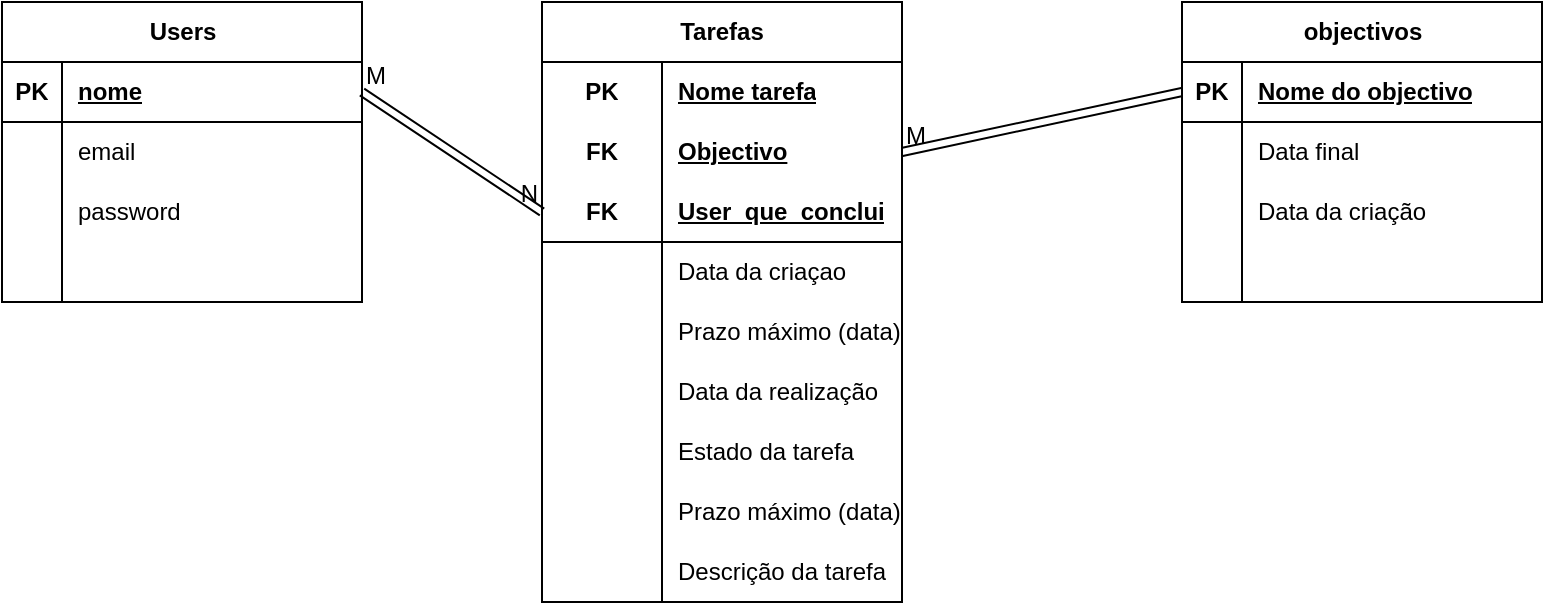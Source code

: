<mxfile version="21.5.0">
  <diagram name="Página-1" id="1-awkbnJApiXkyKhMDg7">
    <mxGraphModel dx="1250" dy="581" grid="1" gridSize="10" guides="1" tooltips="1" connect="1" arrows="1" fold="1" page="1" pageScale="1" pageWidth="827" pageHeight="1169" math="0" shadow="0">
      <root>
        <mxCell id="0" />
        <mxCell id="1" parent="0" />
        <mxCell id="VSvaI7dz2AeNqrB9DO6Z-1" value="Users" style="shape=table;startSize=30;container=1;collapsible=1;childLayout=tableLayout;fixedRows=1;rowLines=0;fontStyle=1;align=center;resizeLast=1;html=1;" vertex="1" parent="1">
          <mxGeometry x="10" y="160" width="180" height="150" as="geometry" />
        </mxCell>
        <mxCell id="VSvaI7dz2AeNqrB9DO6Z-2" value="" style="shape=tableRow;horizontal=0;startSize=0;swimlaneHead=0;swimlaneBody=0;fillColor=none;collapsible=0;dropTarget=0;points=[[0,0.5],[1,0.5]];portConstraint=eastwest;top=0;left=0;right=0;bottom=1;" vertex="1" parent="VSvaI7dz2AeNqrB9DO6Z-1">
          <mxGeometry y="30" width="180" height="30" as="geometry" />
        </mxCell>
        <mxCell id="VSvaI7dz2AeNqrB9DO6Z-3" value="PK" style="shape=partialRectangle;connectable=0;fillColor=none;top=0;left=0;bottom=0;right=0;fontStyle=1;overflow=hidden;whiteSpace=wrap;html=1;" vertex="1" parent="VSvaI7dz2AeNqrB9DO6Z-2">
          <mxGeometry width="30" height="30" as="geometry">
            <mxRectangle width="30" height="30" as="alternateBounds" />
          </mxGeometry>
        </mxCell>
        <mxCell id="VSvaI7dz2AeNqrB9DO6Z-4" value="nome" style="shape=partialRectangle;connectable=0;fillColor=none;top=0;left=0;bottom=0;right=0;align=left;spacingLeft=6;fontStyle=5;overflow=hidden;whiteSpace=wrap;html=1;" vertex="1" parent="VSvaI7dz2AeNqrB9DO6Z-2">
          <mxGeometry x="30" width="150" height="30" as="geometry">
            <mxRectangle width="150" height="30" as="alternateBounds" />
          </mxGeometry>
        </mxCell>
        <mxCell id="VSvaI7dz2AeNqrB9DO6Z-5" value="" style="shape=tableRow;horizontal=0;startSize=0;swimlaneHead=0;swimlaneBody=0;fillColor=none;collapsible=0;dropTarget=0;points=[[0,0.5],[1,0.5]];portConstraint=eastwest;top=0;left=0;right=0;bottom=0;" vertex="1" parent="VSvaI7dz2AeNqrB9DO6Z-1">
          <mxGeometry y="60" width="180" height="30" as="geometry" />
        </mxCell>
        <mxCell id="VSvaI7dz2AeNqrB9DO6Z-6" value="" style="shape=partialRectangle;connectable=0;fillColor=none;top=0;left=0;bottom=0;right=0;editable=1;overflow=hidden;whiteSpace=wrap;html=1;" vertex="1" parent="VSvaI7dz2AeNqrB9DO6Z-5">
          <mxGeometry width="30" height="30" as="geometry">
            <mxRectangle width="30" height="30" as="alternateBounds" />
          </mxGeometry>
        </mxCell>
        <mxCell id="VSvaI7dz2AeNqrB9DO6Z-7" value="email" style="shape=partialRectangle;connectable=0;fillColor=none;top=0;left=0;bottom=0;right=0;align=left;spacingLeft=6;overflow=hidden;whiteSpace=wrap;html=1;" vertex="1" parent="VSvaI7dz2AeNqrB9DO6Z-5">
          <mxGeometry x="30" width="150" height="30" as="geometry">
            <mxRectangle width="150" height="30" as="alternateBounds" />
          </mxGeometry>
        </mxCell>
        <mxCell id="VSvaI7dz2AeNqrB9DO6Z-8" value="" style="shape=tableRow;horizontal=0;startSize=0;swimlaneHead=0;swimlaneBody=0;fillColor=none;collapsible=0;dropTarget=0;points=[[0,0.5],[1,0.5]];portConstraint=eastwest;top=0;left=0;right=0;bottom=0;" vertex="1" parent="VSvaI7dz2AeNqrB9DO6Z-1">
          <mxGeometry y="90" width="180" height="30" as="geometry" />
        </mxCell>
        <mxCell id="VSvaI7dz2AeNqrB9DO6Z-9" value="" style="shape=partialRectangle;connectable=0;fillColor=none;top=0;left=0;bottom=0;right=0;editable=1;overflow=hidden;whiteSpace=wrap;html=1;" vertex="1" parent="VSvaI7dz2AeNqrB9DO6Z-8">
          <mxGeometry width="30" height="30" as="geometry">
            <mxRectangle width="30" height="30" as="alternateBounds" />
          </mxGeometry>
        </mxCell>
        <mxCell id="VSvaI7dz2AeNqrB9DO6Z-10" value="password" style="shape=partialRectangle;connectable=0;fillColor=none;top=0;left=0;bottom=0;right=0;align=left;spacingLeft=6;overflow=hidden;whiteSpace=wrap;html=1;" vertex="1" parent="VSvaI7dz2AeNqrB9DO6Z-8">
          <mxGeometry x="30" width="150" height="30" as="geometry">
            <mxRectangle width="150" height="30" as="alternateBounds" />
          </mxGeometry>
        </mxCell>
        <mxCell id="VSvaI7dz2AeNqrB9DO6Z-11" value="" style="shape=tableRow;horizontal=0;startSize=0;swimlaneHead=0;swimlaneBody=0;fillColor=none;collapsible=0;dropTarget=0;points=[[0,0.5],[1,0.5]];portConstraint=eastwest;top=0;left=0;right=0;bottom=0;" vertex="1" parent="VSvaI7dz2AeNqrB9DO6Z-1">
          <mxGeometry y="120" width="180" height="30" as="geometry" />
        </mxCell>
        <mxCell id="VSvaI7dz2AeNqrB9DO6Z-12" value="" style="shape=partialRectangle;connectable=0;fillColor=none;top=0;left=0;bottom=0;right=0;editable=1;overflow=hidden;whiteSpace=wrap;html=1;" vertex="1" parent="VSvaI7dz2AeNqrB9DO6Z-11">
          <mxGeometry width="30" height="30" as="geometry">
            <mxRectangle width="30" height="30" as="alternateBounds" />
          </mxGeometry>
        </mxCell>
        <mxCell id="VSvaI7dz2AeNqrB9DO6Z-13" value="" style="shape=partialRectangle;connectable=0;fillColor=none;top=0;left=0;bottom=0;right=0;align=left;spacingLeft=6;overflow=hidden;whiteSpace=wrap;html=1;" vertex="1" parent="VSvaI7dz2AeNqrB9DO6Z-11">
          <mxGeometry x="30" width="150" height="30" as="geometry">
            <mxRectangle width="150" height="30" as="alternateBounds" />
          </mxGeometry>
        </mxCell>
        <mxCell id="VSvaI7dz2AeNqrB9DO6Z-14" value="objectivos" style="shape=table;startSize=30;container=1;collapsible=1;childLayout=tableLayout;fixedRows=1;rowLines=0;fontStyle=1;align=center;resizeLast=1;html=1;" vertex="1" parent="1">
          <mxGeometry x="600" y="160" width="180" height="150" as="geometry" />
        </mxCell>
        <mxCell id="VSvaI7dz2AeNqrB9DO6Z-15" value="" style="shape=tableRow;horizontal=0;startSize=0;swimlaneHead=0;swimlaneBody=0;fillColor=none;collapsible=0;dropTarget=0;points=[[0,0.5],[1,0.5]];portConstraint=eastwest;top=0;left=0;right=0;bottom=1;" vertex="1" parent="VSvaI7dz2AeNqrB9DO6Z-14">
          <mxGeometry y="30" width="180" height="30" as="geometry" />
        </mxCell>
        <mxCell id="VSvaI7dz2AeNqrB9DO6Z-16" value="PK" style="shape=partialRectangle;connectable=0;fillColor=none;top=0;left=0;bottom=0;right=0;fontStyle=1;overflow=hidden;whiteSpace=wrap;html=1;" vertex="1" parent="VSvaI7dz2AeNqrB9DO6Z-15">
          <mxGeometry width="30" height="30" as="geometry">
            <mxRectangle width="30" height="30" as="alternateBounds" />
          </mxGeometry>
        </mxCell>
        <mxCell id="VSvaI7dz2AeNqrB9DO6Z-17" value="Nome do objectivo" style="shape=partialRectangle;connectable=0;fillColor=none;top=0;left=0;bottom=0;right=0;align=left;spacingLeft=6;fontStyle=5;overflow=hidden;whiteSpace=wrap;html=1;" vertex="1" parent="VSvaI7dz2AeNqrB9DO6Z-15">
          <mxGeometry x="30" width="150" height="30" as="geometry">
            <mxRectangle width="150" height="30" as="alternateBounds" />
          </mxGeometry>
        </mxCell>
        <mxCell id="VSvaI7dz2AeNqrB9DO6Z-18" value="" style="shape=tableRow;horizontal=0;startSize=0;swimlaneHead=0;swimlaneBody=0;fillColor=none;collapsible=0;dropTarget=0;points=[[0,0.5],[1,0.5]];portConstraint=eastwest;top=0;left=0;right=0;bottom=0;" vertex="1" parent="VSvaI7dz2AeNqrB9DO6Z-14">
          <mxGeometry y="60" width="180" height="30" as="geometry" />
        </mxCell>
        <mxCell id="VSvaI7dz2AeNqrB9DO6Z-19" value="" style="shape=partialRectangle;connectable=0;fillColor=none;top=0;left=0;bottom=0;right=0;editable=1;overflow=hidden;whiteSpace=wrap;html=1;" vertex="1" parent="VSvaI7dz2AeNqrB9DO6Z-18">
          <mxGeometry width="30" height="30" as="geometry">
            <mxRectangle width="30" height="30" as="alternateBounds" />
          </mxGeometry>
        </mxCell>
        <mxCell id="VSvaI7dz2AeNqrB9DO6Z-20" value="Data final" style="shape=partialRectangle;connectable=0;fillColor=none;top=0;left=0;bottom=0;right=0;align=left;spacingLeft=6;overflow=hidden;whiteSpace=wrap;html=1;" vertex="1" parent="VSvaI7dz2AeNqrB9DO6Z-18">
          <mxGeometry x="30" width="150" height="30" as="geometry">
            <mxRectangle width="150" height="30" as="alternateBounds" />
          </mxGeometry>
        </mxCell>
        <mxCell id="VSvaI7dz2AeNqrB9DO6Z-21" value="" style="shape=tableRow;horizontal=0;startSize=0;swimlaneHead=0;swimlaneBody=0;fillColor=none;collapsible=0;dropTarget=0;points=[[0,0.5],[1,0.5]];portConstraint=eastwest;top=0;left=0;right=0;bottom=0;" vertex="1" parent="VSvaI7dz2AeNqrB9DO6Z-14">
          <mxGeometry y="90" width="180" height="30" as="geometry" />
        </mxCell>
        <mxCell id="VSvaI7dz2AeNqrB9DO6Z-22" value="" style="shape=partialRectangle;connectable=0;fillColor=none;top=0;left=0;bottom=0;right=0;editable=1;overflow=hidden;whiteSpace=wrap;html=1;" vertex="1" parent="VSvaI7dz2AeNqrB9DO6Z-21">
          <mxGeometry width="30" height="30" as="geometry">
            <mxRectangle width="30" height="30" as="alternateBounds" />
          </mxGeometry>
        </mxCell>
        <mxCell id="VSvaI7dz2AeNqrB9DO6Z-23" value="Data da criação" style="shape=partialRectangle;connectable=0;fillColor=none;top=0;left=0;bottom=0;right=0;align=left;spacingLeft=6;overflow=hidden;whiteSpace=wrap;html=1;" vertex="1" parent="VSvaI7dz2AeNqrB9DO6Z-21">
          <mxGeometry x="30" width="150" height="30" as="geometry">
            <mxRectangle width="150" height="30" as="alternateBounds" />
          </mxGeometry>
        </mxCell>
        <mxCell id="VSvaI7dz2AeNqrB9DO6Z-24" value="" style="shape=tableRow;horizontal=0;startSize=0;swimlaneHead=0;swimlaneBody=0;fillColor=none;collapsible=0;dropTarget=0;points=[[0,0.5],[1,0.5]];portConstraint=eastwest;top=0;left=0;right=0;bottom=0;" vertex="1" parent="VSvaI7dz2AeNqrB9DO6Z-14">
          <mxGeometry y="120" width="180" height="30" as="geometry" />
        </mxCell>
        <mxCell id="VSvaI7dz2AeNqrB9DO6Z-25" value="" style="shape=partialRectangle;connectable=0;fillColor=none;top=0;left=0;bottom=0;right=0;editable=1;overflow=hidden;whiteSpace=wrap;html=1;" vertex="1" parent="VSvaI7dz2AeNqrB9DO6Z-24">
          <mxGeometry width="30" height="30" as="geometry">
            <mxRectangle width="30" height="30" as="alternateBounds" />
          </mxGeometry>
        </mxCell>
        <mxCell id="VSvaI7dz2AeNqrB9DO6Z-26" value="" style="shape=partialRectangle;connectable=0;fillColor=none;top=0;left=0;bottom=0;right=0;align=left;spacingLeft=6;overflow=hidden;whiteSpace=wrap;html=1;" vertex="1" parent="VSvaI7dz2AeNqrB9DO6Z-24">
          <mxGeometry x="30" width="150" height="30" as="geometry">
            <mxRectangle width="150" height="30" as="alternateBounds" />
          </mxGeometry>
        </mxCell>
        <mxCell id="VSvaI7dz2AeNqrB9DO6Z-40" value="Tarefas" style="shape=table;startSize=30;container=0;collapsible=1;childLayout=tableLayout;fixedRows=1;rowLines=0;fontStyle=1;align=center;resizeLast=1;html=1;whiteSpace=wrap;" vertex="1" parent="1">
          <mxGeometry x="280" y="160" width="180" height="300" as="geometry" />
        </mxCell>
        <mxCell id="VSvaI7dz2AeNqrB9DO6Z-41" value="" style="shape=tableRow;horizontal=0;startSize=0;swimlaneHead=0;swimlaneBody=0;fillColor=none;collapsible=0;dropTarget=0;points=[[0,0.5],[1,0.5]];portConstraint=eastwest;top=0;left=0;right=0;bottom=0;html=1;" vertex="1" parent="VSvaI7dz2AeNqrB9DO6Z-40">
          <mxGeometry y="30" width="180" height="30" as="geometry" />
        </mxCell>
        <mxCell id="VSvaI7dz2AeNqrB9DO6Z-42" value="PK" style="shape=partialRectangle;connectable=0;fillColor=none;top=0;left=0;bottom=0;right=0;fontStyle=1;overflow=hidden;html=1;whiteSpace=wrap;" vertex="1" parent="VSvaI7dz2AeNqrB9DO6Z-41">
          <mxGeometry width="60" height="30" as="geometry">
            <mxRectangle width="60" height="30" as="alternateBounds" />
          </mxGeometry>
        </mxCell>
        <mxCell id="VSvaI7dz2AeNqrB9DO6Z-43" value="Nome tarefa" style="shape=partialRectangle;connectable=0;fillColor=none;top=0;left=0;bottom=0;right=0;align=left;spacingLeft=6;fontStyle=5;overflow=hidden;html=1;whiteSpace=wrap;" vertex="1" parent="VSvaI7dz2AeNqrB9DO6Z-41">
          <mxGeometry x="60" width="120" height="30" as="geometry">
            <mxRectangle width="120" height="30" as="alternateBounds" />
          </mxGeometry>
        </mxCell>
        <mxCell id="VSvaI7dz2AeNqrB9DO6Z-145" style="shape=tableRow;horizontal=0;startSize=0;swimlaneHead=0;swimlaneBody=0;fillColor=none;collapsible=0;dropTarget=0;points=[[0,0.5],[1,0.5]];portConstraint=eastwest;top=0;left=0;right=0;bottom=0;html=1;" vertex="1" parent="VSvaI7dz2AeNqrB9DO6Z-40">
          <mxGeometry y="60" width="180" height="30" as="geometry" />
        </mxCell>
        <mxCell id="VSvaI7dz2AeNqrB9DO6Z-146" value="FK" style="shape=partialRectangle;connectable=0;fillColor=none;top=0;left=0;bottom=0;right=0;fontStyle=1;overflow=hidden;html=1;whiteSpace=wrap;" vertex="1" parent="VSvaI7dz2AeNqrB9DO6Z-145">
          <mxGeometry width="60" height="30" as="geometry">
            <mxRectangle width="60" height="30" as="alternateBounds" />
          </mxGeometry>
        </mxCell>
        <mxCell id="VSvaI7dz2AeNqrB9DO6Z-147" value="Objectivo" style="shape=partialRectangle;connectable=0;fillColor=none;top=0;left=0;bottom=0;right=0;align=left;spacingLeft=6;fontStyle=5;overflow=hidden;html=1;whiteSpace=wrap;" vertex="1" parent="VSvaI7dz2AeNqrB9DO6Z-145">
          <mxGeometry x="60" width="120" height="30" as="geometry">
            <mxRectangle width="120" height="30" as="alternateBounds" />
          </mxGeometry>
        </mxCell>
        <mxCell id="VSvaI7dz2AeNqrB9DO6Z-123" value="" style="shape=tableRow;horizontal=0;startSize=0;swimlaneHead=0;swimlaneBody=0;fillColor=none;collapsible=0;dropTarget=0;points=[[0,0.5],[1,0.5]];portConstraint=eastwest;top=0;left=0;right=0;bottom=1;html=1;" vertex="1" parent="VSvaI7dz2AeNqrB9DO6Z-40">
          <mxGeometry y="90" width="180" height="30" as="geometry" />
        </mxCell>
        <mxCell id="VSvaI7dz2AeNqrB9DO6Z-124" value="FK" style="shape=partialRectangle;connectable=0;fillColor=none;top=0;left=0;bottom=0;right=0;fontStyle=1;overflow=hidden;html=1;whiteSpace=wrap;" vertex="1" parent="VSvaI7dz2AeNqrB9DO6Z-123">
          <mxGeometry width="60" height="30" as="geometry">
            <mxRectangle width="60" height="30" as="alternateBounds" />
          </mxGeometry>
        </mxCell>
        <mxCell id="VSvaI7dz2AeNqrB9DO6Z-125" value="User_que_conclui" style="shape=partialRectangle;connectable=0;fillColor=none;top=0;left=0;bottom=0;right=0;align=left;spacingLeft=6;fontStyle=5;overflow=hidden;html=1;whiteSpace=wrap;" vertex="1" parent="VSvaI7dz2AeNqrB9DO6Z-123">
          <mxGeometry x="60" width="120" height="30" as="geometry">
            <mxRectangle width="120" height="30" as="alternateBounds" />
          </mxGeometry>
        </mxCell>
        <mxCell id="VSvaI7dz2AeNqrB9DO6Z-47" value="" style="shape=tableRow;horizontal=0;startSize=0;swimlaneHead=0;swimlaneBody=0;fillColor=none;collapsible=0;dropTarget=0;points=[[0,0.5],[1,0.5]];portConstraint=eastwest;top=0;left=0;right=0;bottom=0;html=1;" vertex="1" parent="VSvaI7dz2AeNqrB9DO6Z-40">
          <mxGeometry y="120" width="180" height="30" as="geometry" />
        </mxCell>
        <mxCell id="VSvaI7dz2AeNqrB9DO6Z-48" value="" style="shape=partialRectangle;connectable=0;fillColor=none;top=0;left=0;bottom=0;right=0;editable=1;overflow=hidden;html=1;whiteSpace=wrap;" vertex="1" parent="VSvaI7dz2AeNqrB9DO6Z-47">
          <mxGeometry width="60" height="30" as="geometry">
            <mxRectangle width="60" height="30" as="alternateBounds" />
          </mxGeometry>
        </mxCell>
        <mxCell id="VSvaI7dz2AeNqrB9DO6Z-49" value="Data da criaçao" style="shape=partialRectangle;connectable=0;fillColor=none;top=0;left=0;bottom=0;right=0;align=left;spacingLeft=6;overflow=hidden;html=1;whiteSpace=wrap;" vertex="1" parent="VSvaI7dz2AeNqrB9DO6Z-47">
          <mxGeometry x="60" width="120" height="30" as="geometry">
            <mxRectangle width="120" height="30" as="alternateBounds" />
          </mxGeometry>
        </mxCell>
        <mxCell id="VSvaI7dz2AeNqrB9DO6Z-50" value="" style="shape=tableRow;horizontal=0;startSize=0;swimlaneHead=0;swimlaneBody=0;fillColor=none;collapsible=0;dropTarget=0;points=[[0,0.5],[1,0.5]];portConstraint=eastwest;top=0;left=0;right=0;bottom=0;html=1;" vertex="1" parent="VSvaI7dz2AeNqrB9DO6Z-40">
          <mxGeometry y="150" width="180" height="30" as="geometry" />
        </mxCell>
        <mxCell id="VSvaI7dz2AeNqrB9DO6Z-51" value="" style="shape=partialRectangle;connectable=0;fillColor=none;top=0;left=0;bottom=0;right=0;editable=1;overflow=hidden;html=1;whiteSpace=wrap;" vertex="1" parent="VSvaI7dz2AeNqrB9DO6Z-50">
          <mxGeometry width="60" height="30" as="geometry">
            <mxRectangle width="60" height="30" as="alternateBounds" />
          </mxGeometry>
        </mxCell>
        <mxCell id="VSvaI7dz2AeNqrB9DO6Z-52" value="Prazo máximo (data)" style="shape=partialRectangle;connectable=0;fillColor=none;top=0;left=0;bottom=0;right=0;align=left;spacingLeft=6;overflow=hidden;html=1;whiteSpace=wrap;" vertex="1" parent="VSvaI7dz2AeNqrB9DO6Z-50">
          <mxGeometry x="60" width="120" height="30" as="geometry">
            <mxRectangle width="120" height="30" as="alternateBounds" />
          </mxGeometry>
        </mxCell>
        <mxCell id="VSvaI7dz2AeNqrB9DO6Z-53" value="" style="shape=tableRow;horizontal=0;startSize=0;swimlaneHead=0;swimlaneBody=0;fillColor=none;collapsible=0;dropTarget=0;points=[[0,0.5],[1,0.5]];portConstraint=eastwest;top=0;left=0;right=0;bottom=0;html=1;" vertex="1" parent="VSvaI7dz2AeNqrB9DO6Z-40">
          <mxGeometry y="180" width="180" height="30" as="geometry" />
        </mxCell>
        <mxCell id="VSvaI7dz2AeNqrB9DO6Z-54" value="" style="shape=partialRectangle;connectable=0;fillColor=none;top=0;left=0;bottom=0;right=0;editable=1;overflow=hidden;html=1;whiteSpace=wrap;" vertex="1" parent="VSvaI7dz2AeNqrB9DO6Z-53">
          <mxGeometry width="60" height="30" as="geometry">
            <mxRectangle width="60" height="30" as="alternateBounds" />
          </mxGeometry>
        </mxCell>
        <mxCell id="VSvaI7dz2AeNqrB9DO6Z-55" value="Data da realização" style="shape=partialRectangle;connectable=0;fillColor=none;top=0;left=0;bottom=0;right=0;align=left;spacingLeft=6;overflow=hidden;html=1;whiteSpace=wrap;" vertex="1" parent="VSvaI7dz2AeNqrB9DO6Z-53">
          <mxGeometry x="60" width="120" height="30" as="geometry">
            <mxRectangle width="120" height="30" as="alternateBounds" />
          </mxGeometry>
        </mxCell>
        <mxCell id="VSvaI7dz2AeNqrB9DO6Z-56" value="" style="shape=tableRow;horizontal=0;startSize=0;swimlaneHead=0;swimlaneBody=0;fillColor=none;collapsible=0;dropTarget=0;points=[[0,0.5],[1,0.5]];portConstraint=eastwest;top=0;left=0;right=0;bottom=0;html=1;" vertex="1" parent="VSvaI7dz2AeNqrB9DO6Z-40">
          <mxGeometry y="210" width="180" height="30" as="geometry" />
        </mxCell>
        <mxCell id="VSvaI7dz2AeNqrB9DO6Z-57" value="" style="shape=partialRectangle;connectable=0;fillColor=none;top=0;left=0;bottom=0;right=0;editable=1;overflow=hidden;html=1;whiteSpace=wrap;" vertex="1" parent="VSvaI7dz2AeNqrB9DO6Z-56">
          <mxGeometry width="60" height="30" as="geometry">
            <mxRectangle width="60" height="30" as="alternateBounds" />
          </mxGeometry>
        </mxCell>
        <mxCell id="VSvaI7dz2AeNqrB9DO6Z-58" value="Estado da tarefa" style="shape=partialRectangle;connectable=0;fillColor=none;top=0;left=0;bottom=0;right=0;align=left;spacingLeft=6;overflow=hidden;html=1;whiteSpace=wrap;" vertex="1" parent="VSvaI7dz2AeNqrB9DO6Z-56">
          <mxGeometry x="60" width="120" height="30" as="geometry">
            <mxRectangle width="120" height="30" as="alternateBounds" />
          </mxGeometry>
        </mxCell>
        <mxCell id="VSvaI7dz2AeNqrB9DO6Z-59" value="" style="shape=tableRow;horizontal=0;startSize=0;swimlaneHead=0;swimlaneBody=0;fillColor=none;collapsible=0;dropTarget=0;points=[[0,0.5],[1,0.5]];portConstraint=eastwest;top=0;left=0;right=0;bottom=0;html=1;" vertex="1" parent="VSvaI7dz2AeNqrB9DO6Z-40">
          <mxGeometry y="240" width="180" height="30" as="geometry" />
        </mxCell>
        <mxCell id="VSvaI7dz2AeNqrB9DO6Z-60" value="" style="shape=partialRectangle;connectable=0;fillColor=none;top=0;left=0;bottom=0;right=0;editable=1;overflow=hidden;html=1;whiteSpace=wrap;" vertex="1" parent="VSvaI7dz2AeNqrB9DO6Z-59">
          <mxGeometry width="60" height="30" as="geometry">
            <mxRectangle width="60" height="30" as="alternateBounds" />
          </mxGeometry>
        </mxCell>
        <mxCell id="VSvaI7dz2AeNqrB9DO6Z-61" value="Prazo máximo (data)" style="shape=partialRectangle;connectable=0;fillColor=none;top=0;left=0;bottom=0;right=0;align=left;spacingLeft=6;overflow=hidden;html=1;whiteSpace=wrap;" vertex="1" parent="VSvaI7dz2AeNqrB9DO6Z-59">
          <mxGeometry x="60" width="120" height="30" as="geometry">
            <mxRectangle width="120" height="30" as="alternateBounds" />
          </mxGeometry>
        </mxCell>
        <mxCell id="VSvaI7dz2AeNqrB9DO6Z-63" value="" style="shape=tableRow;horizontal=0;startSize=0;swimlaneHead=0;swimlaneBody=0;fillColor=none;collapsible=0;dropTarget=0;points=[[0,0.5],[1,0.5]];portConstraint=eastwest;top=0;left=0;right=0;bottom=0;html=1;" vertex="1" parent="VSvaI7dz2AeNqrB9DO6Z-40">
          <mxGeometry y="270" width="180" height="30" as="geometry" />
        </mxCell>
        <mxCell id="VSvaI7dz2AeNqrB9DO6Z-64" value="" style="shape=partialRectangle;connectable=0;fillColor=none;top=0;left=0;bottom=0;right=0;editable=1;overflow=hidden;html=1;whiteSpace=wrap;" vertex="1" parent="VSvaI7dz2AeNqrB9DO6Z-63">
          <mxGeometry width="60" height="30" as="geometry">
            <mxRectangle width="60" height="30" as="alternateBounds" />
          </mxGeometry>
        </mxCell>
        <mxCell id="VSvaI7dz2AeNqrB9DO6Z-65" value="Descrição da tarefa" style="shape=partialRectangle;connectable=0;fillColor=none;top=0;left=0;bottom=0;right=0;align=left;spacingLeft=6;overflow=hidden;html=1;whiteSpace=wrap;" vertex="1" parent="VSvaI7dz2AeNqrB9DO6Z-63">
          <mxGeometry x="60" width="120" height="30" as="geometry">
            <mxRectangle width="120" height="30" as="alternateBounds" />
          </mxGeometry>
        </mxCell>
        <mxCell id="VSvaI7dz2AeNqrB9DO6Z-148" value="" style="shape=link;html=1;rounded=0;exitX=1;exitY=0.5;exitDx=0;exitDy=0;entryX=0;entryY=0.5;entryDx=0;entryDy=0;" edge="1" parent="1" source="VSvaI7dz2AeNqrB9DO6Z-145" target="VSvaI7dz2AeNqrB9DO6Z-15">
          <mxGeometry relative="1" as="geometry">
            <mxPoint x="530" y="390" as="sourcePoint" />
            <mxPoint x="690" y="390" as="targetPoint" />
          </mxGeometry>
        </mxCell>
        <mxCell id="VSvaI7dz2AeNqrB9DO6Z-149" value="M" style="resizable=0;html=1;whiteSpace=wrap;align=left;verticalAlign=bottom;" connectable="0" vertex="1" parent="VSvaI7dz2AeNqrB9DO6Z-148">
          <mxGeometry x="-1" relative="1" as="geometry" />
        </mxCell>
        <mxCell id="VSvaI7dz2AeNqrB9DO6Z-150" value="" style="resizable=0;html=1;whiteSpace=wrap;align=right;verticalAlign=bottom;" connectable="0" vertex="1" parent="VSvaI7dz2AeNqrB9DO6Z-148">
          <mxGeometry x="1" relative="1" as="geometry" />
        </mxCell>
        <mxCell id="VSvaI7dz2AeNqrB9DO6Z-151" value="" style="shape=link;html=1;rounded=0;entryX=0;entryY=0.5;entryDx=0;entryDy=0;exitX=1;exitY=0.5;exitDx=0;exitDy=0;" edge="1" parent="1" source="VSvaI7dz2AeNqrB9DO6Z-2" target="VSvaI7dz2AeNqrB9DO6Z-123">
          <mxGeometry relative="1" as="geometry">
            <mxPoint x="70" y="380" as="sourcePoint" />
            <mxPoint x="230" y="380" as="targetPoint" />
          </mxGeometry>
        </mxCell>
        <mxCell id="VSvaI7dz2AeNqrB9DO6Z-152" value="M" style="resizable=0;html=1;whiteSpace=wrap;align=left;verticalAlign=bottom;" connectable="0" vertex="1" parent="VSvaI7dz2AeNqrB9DO6Z-151">
          <mxGeometry x="-1" relative="1" as="geometry" />
        </mxCell>
        <mxCell id="VSvaI7dz2AeNqrB9DO6Z-153" value="N" style="resizable=0;html=1;whiteSpace=wrap;align=right;verticalAlign=bottom;" connectable="0" vertex="1" parent="VSvaI7dz2AeNqrB9DO6Z-151">
          <mxGeometry x="1" relative="1" as="geometry" />
        </mxCell>
      </root>
    </mxGraphModel>
  </diagram>
</mxfile>

